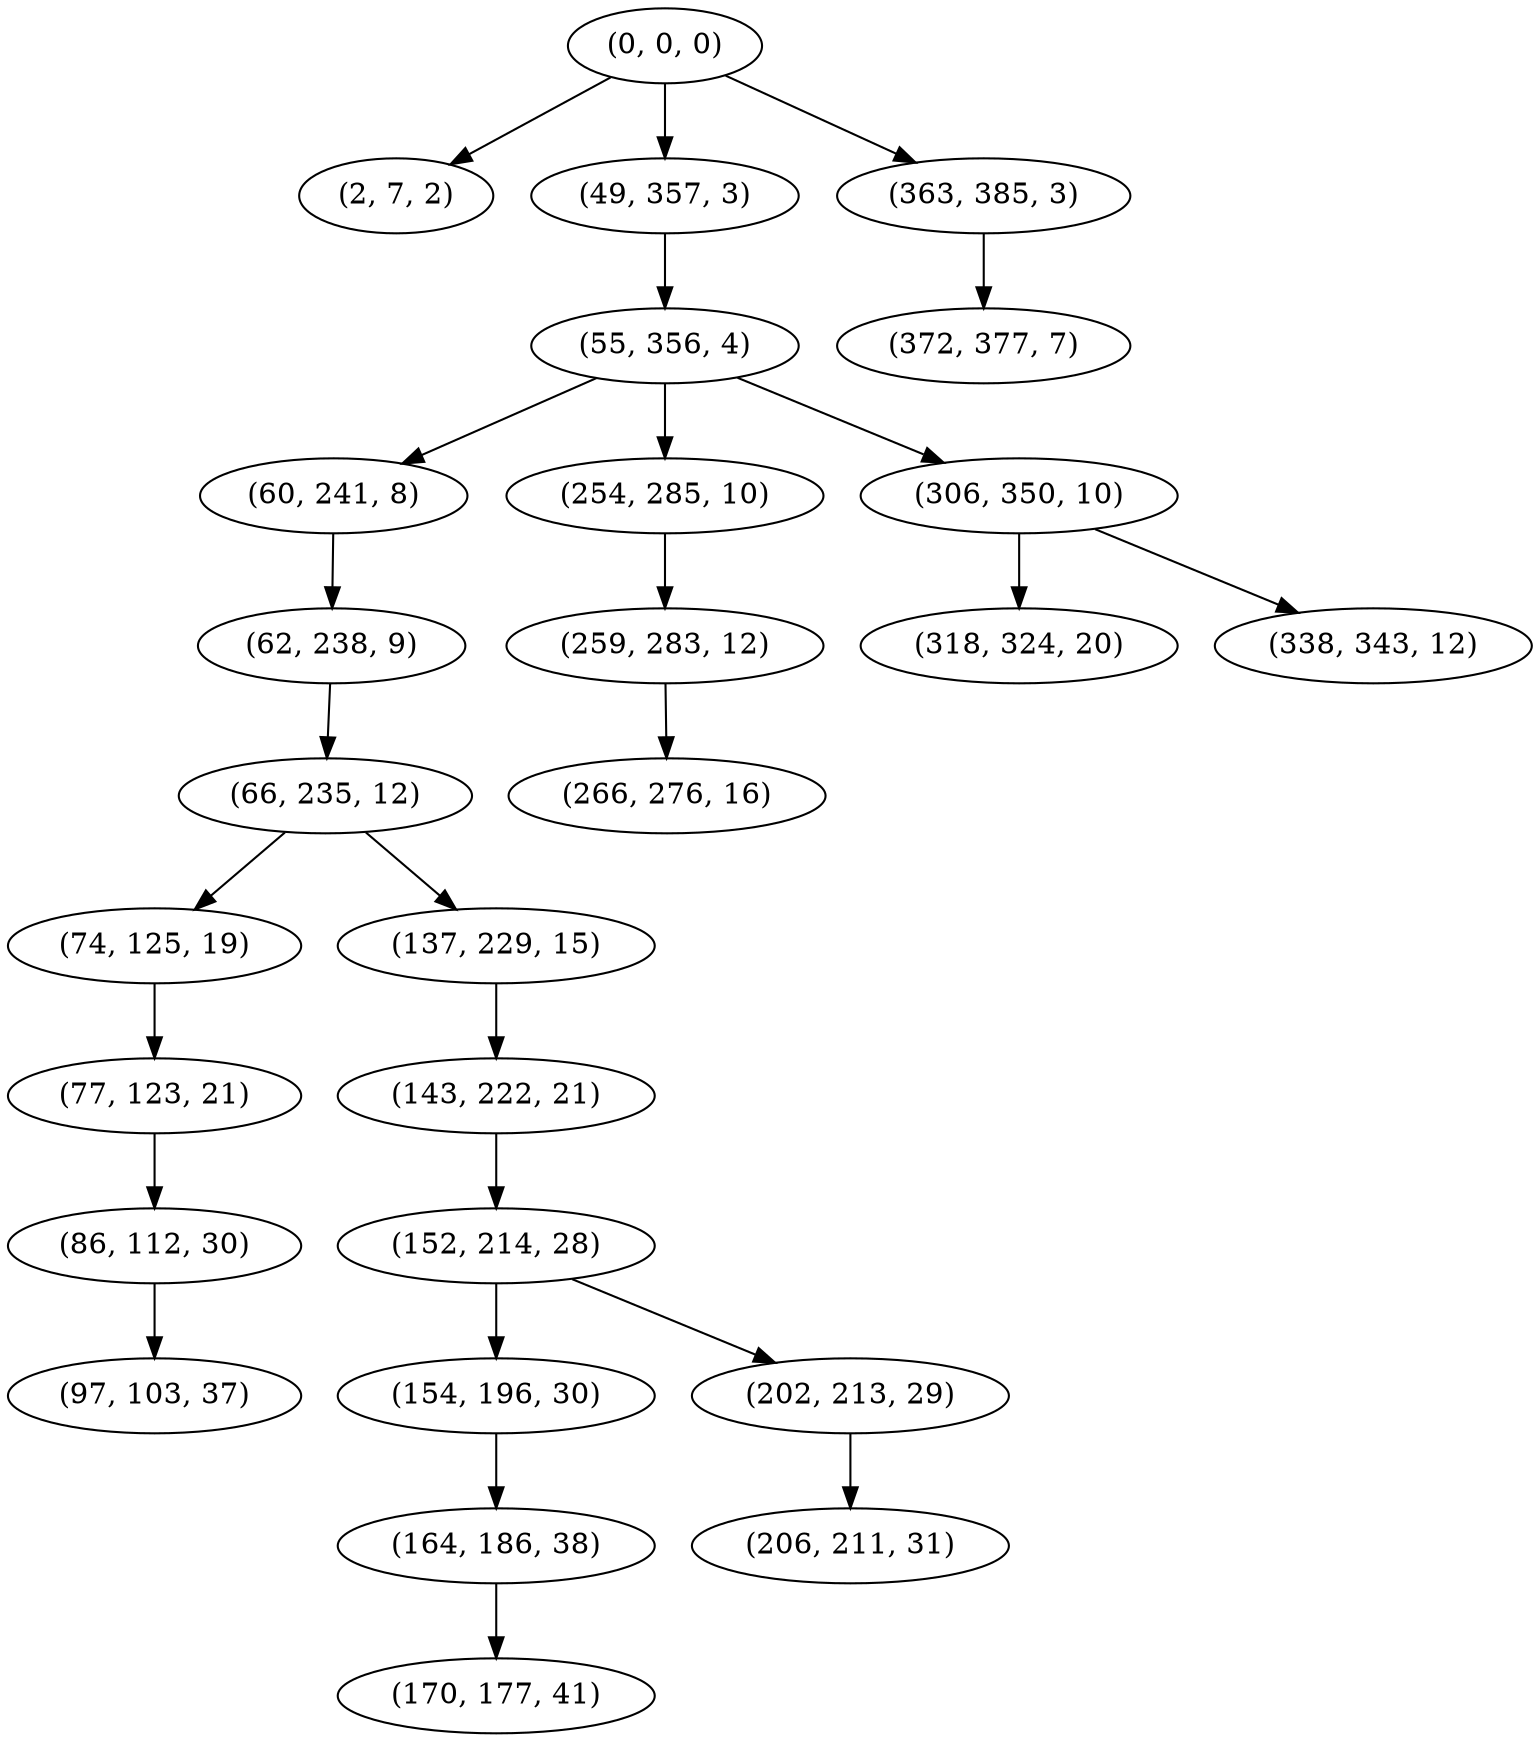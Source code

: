 digraph tree {
    "(0, 0, 0)";
    "(2, 7, 2)";
    "(49, 357, 3)";
    "(55, 356, 4)";
    "(60, 241, 8)";
    "(62, 238, 9)";
    "(66, 235, 12)";
    "(74, 125, 19)";
    "(77, 123, 21)";
    "(86, 112, 30)";
    "(97, 103, 37)";
    "(137, 229, 15)";
    "(143, 222, 21)";
    "(152, 214, 28)";
    "(154, 196, 30)";
    "(164, 186, 38)";
    "(170, 177, 41)";
    "(202, 213, 29)";
    "(206, 211, 31)";
    "(254, 285, 10)";
    "(259, 283, 12)";
    "(266, 276, 16)";
    "(306, 350, 10)";
    "(318, 324, 20)";
    "(338, 343, 12)";
    "(363, 385, 3)";
    "(372, 377, 7)";
    "(0, 0, 0)" -> "(2, 7, 2)";
    "(0, 0, 0)" -> "(49, 357, 3)";
    "(0, 0, 0)" -> "(363, 385, 3)";
    "(49, 357, 3)" -> "(55, 356, 4)";
    "(55, 356, 4)" -> "(60, 241, 8)";
    "(55, 356, 4)" -> "(254, 285, 10)";
    "(55, 356, 4)" -> "(306, 350, 10)";
    "(60, 241, 8)" -> "(62, 238, 9)";
    "(62, 238, 9)" -> "(66, 235, 12)";
    "(66, 235, 12)" -> "(74, 125, 19)";
    "(66, 235, 12)" -> "(137, 229, 15)";
    "(74, 125, 19)" -> "(77, 123, 21)";
    "(77, 123, 21)" -> "(86, 112, 30)";
    "(86, 112, 30)" -> "(97, 103, 37)";
    "(137, 229, 15)" -> "(143, 222, 21)";
    "(143, 222, 21)" -> "(152, 214, 28)";
    "(152, 214, 28)" -> "(154, 196, 30)";
    "(152, 214, 28)" -> "(202, 213, 29)";
    "(154, 196, 30)" -> "(164, 186, 38)";
    "(164, 186, 38)" -> "(170, 177, 41)";
    "(202, 213, 29)" -> "(206, 211, 31)";
    "(254, 285, 10)" -> "(259, 283, 12)";
    "(259, 283, 12)" -> "(266, 276, 16)";
    "(306, 350, 10)" -> "(318, 324, 20)";
    "(306, 350, 10)" -> "(338, 343, 12)";
    "(363, 385, 3)" -> "(372, 377, 7)";
}
